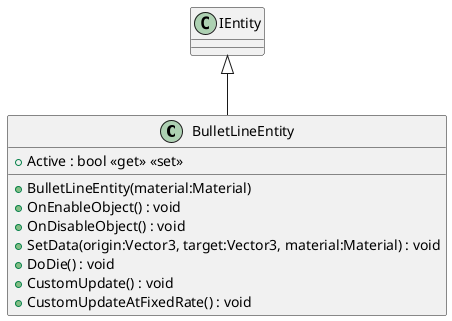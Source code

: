 @startuml
class BulletLineEntity {
    + Active : bool <<get>> <<set>>
    + BulletLineEntity(material:Material)
    + OnEnableObject() : void
    + OnDisableObject() : void
    + SetData(origin:Vector3, target:Vector3, material:Material) : void
    + DoDie() : void
    + CustomUpdate() : void
    + CustomUpdateAtFixedRate() : void
}
IEntity <|-- BulletLineEntity
@enduml
